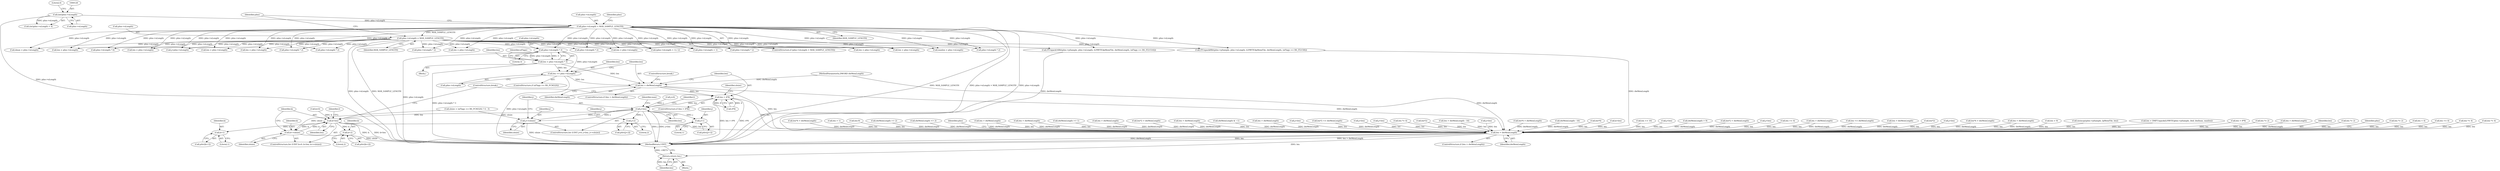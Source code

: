 digraph "0_gstreamer_bc2cdd57d549ab3ba59782e9b395d0cd683fd3ac@pointer" {
"1001538" [label="(Call,len += pIns->nLength)"];
"1001529" [label="(Call,pIns->nLength * 3)"];
"1000141" [label="(Call,pIns->nLength = MAX_SAMPLE_LENGTH)"];
"1000136" [label="(Call,pIns->nLength > MAX_SAMPLE_LENGTH)"];
"1000125" [label="(Call,(int)pIns->nLength)"];
"1001527" [label="(Call,len = pIns->nLength * 3)"];
"1001544" [label="(Call,len > dwMemLength)"];
"1001549" [label="(Call,len > 4*8)"];
"1001585" [label="(Call,j<len)"];
"1001588" [label="(Call,j+=slsize)"];
"1001602" [label="(Call,j+2)"];
"1001608" [label="(Call,j+1)"];
"1001655" [label="(Call,k<len)"];
"1001658" [label="(Call,k+=slsize)"];
"1001672" [label="(Call,k+2)"];
"1001678" [label="(Call,k+1)"];
"1002018" [label="(Call,len > dwMemLength)"];
"1002045" [label="(Return,return len;)"];
"1000393" [label="(Call,len += 16)"];
"1001655" [label="(Call,k<len)"];
"1001602" [label="(Call,j+2)"];
"1001695" [label="(ControlStructure,break;)"];
"1000696" [label="(Call,len *= 2)"];
"1001650" [label="(ControlStructure,for (UINT k=0; k<len; k+=slsize))"];
"1002018" [label="(Call,len > dwMemLength)"];
"1002046" [label="(Identifier,len)"];
"1001549" [label="(Call,len > 4*8)"];
"1002017" [label="(ControlStructure,if (len > dwMemLength))"];
"1001533" [label="(Literal,3)"];
"1001556" [label="(Call,slsize = (nFlags == RS_PCM32S) ? 4 : 3)"];
"1000145" [label="(Identifier,MAX_SAMPLE_LENGTH)"];
"1001594" [label="(Identifier,l)"];
"1001544" [label="(Call,len > dwMemLength)"];
"1000248" [label="(Call,len = pIns->nLength)"];
"1002044" [label="(Identifier,pIns)"];
"1000811" [label="(Call,len *= 2)"];
"1002045" [label="(Return,return len;)"];
"1000940" [label="(Call,len < 4)"];
"1001545" [label="(Identifier,len)"];
"1001585" [label="(Call,j<len)"];
"1001609" [label="(Identifier,j)"];
"1001322" [label="(Call,len >= 4)"];
"1001990" [label="(Call,len *= 4)"];
"1000967" [label="(Call,ITUnpack16Bit(pIns->pSample, pIns->nLength, (LPBYTE)lpMemFile, dwMemLength, (nFlags == RS_IT21516)))"];
"1001547" [label="(ControlStructure,break;)"];
"1001163" [label="(Call,len *= 4)"];
"1000573" [label="(Call,pIns->nLength * 2)"];
"1001652" [label="(Call,k=0)"];
"1001912" [label="(Call,len*4 > dwMemLength)"];
"1001680" [label="(Literal,1)"];
"1001534" [label="(ControlStructure,if (nFlags == RS_PCM32S))"];
"1000524" [label="(Call,len > 1)"];
"1001230" [label="(Call,len-9)"];
"1001604" [label="(Literal,2)"];
"1001672" [label="(Call,k+2)"];
"1000137" [label="(Call,pIns->nLength)"];
"1001212" [label="(Call,dmax = pIns->nLength)"];
"1001102" [label="(Call,dwMemLength >> 2)"];
"1001539" [label="(Identifier,len)"];
"1001528" [label="(Identifier,len)"];
"1001919" [label="(Call,dwMemLength >> 2)"];
"1000998" [label="(Call,len = pIns->nLength)"];
"1001548" [label="(ControlStructure,if (len > 4*8))"];
"1001700" [label="(Call,pIns->nLength * 6)"];
"1000141" [label="(Call,pIns->nLength = MAX_SAMPLE_LENGTH)"];
"1000202" [label="(Call,len = pIns->nLength)"];
"1001368" [label="(Call,j<pIns->nLength)"];
"1001660" [label="(Identifier,slsize)"];
"1001606" [label="(Call,pSrc[j+1])"];
"1001656" [label="(Identifier,k)"];
"1001664" [label="(Identifier,l)"];
"1000723" [label="(Call,len = pIns->nLength)"];
"1000127" [label="(Call,pIns->nLength)"];
"1002024" [label="(Identifier,pIns)"];
"1001717" [label="(Call,len > dwMemLength)"];
"1000407" [label="(Call,len > dwMemLength)"];
"1001529" [label="(Call,pIns->nLength * 3)"];
"1001011" [label="(Call,dwMemLength >> 1)"];
"1001906" [label="(Call,len = pIns->nLength)"];
"1002001" [label="(Call,len > dwMemLength)"];
"1001676" [label="(Call,pSrc[k+1])"];
"1001004" [label="(Call,len*2 > dwMemLength)"];
"1000622" [label="(Call,pIns->nLength * 2)"];
"1000579" [label="(Call,len > dwMemLength)"];
"1000124" [label="(Call,(int)pIns->nLength < 4)"];
"1000199" [label="(Block,)"];
"1000459" [label="(Call,pIns->nLength * 2)"];
"1001678" [label="(Call,k+1)"];
"1001636" [label="(Identifier,max)"];
"1001241" [label="(Call,pIns->nLength * 2)"];
"1001530" [label="(Call,pIns->nLength)"];
"1000520" [label="(Call,dwMemLength & ~1)"];
"1000208" [label="(Call,len > dwMemLength)"];
"1001551" [label="(Call,4*8)"];
"1001089" [label="(Call,len = pIns->nLength)"];
"1001297" [label="(Call,j<len)"];
"1000628" [label="(Call,len*2 <= dwMemLength)"];
"1000125" [label="(Call,(int)pIns->nLength)"];
"1001600" [label="(Call,pSrc[j+2])"];
"1001679" [label="(Identifier,k)"];
"1001610" [label="(Literal,1)"];
"1000302" [label="(Call,(pIns->nLength + 1) / 2)"];
"1001543" [label="(ControlStructure,if (len > dwMemLength))"];
"1001527" [label="(Call,len = pIns->nLength * 3)"];
"1001657" [label="(Identifier,len)"];
"1000303" [label="(Call,pIns->nLength + 1)"];
"1000487" [label="(Call,j<len)"];
"1001670" [label="(Call,pSrc[k+2])"];
"1000279" [label="(Call,j<len)"];
"1000928" [label="(Call,len *= 4)"];
"1000629" [label="(Call,len*2)"];
"1000310" [label="(Call,len > dwMemLength - 16)"];
"1001673" [label="(Identifier,k)"];
"1000434" [label="(Call,j<len)"];
"1000858" [label="(Call,len*4 > dwMemLength)"];
"1000312" [label="(Call,dwMemLength - 16)"];
"1001546" [label="(Identifier,dwMemLength)"];
"1001580" [label="(ControlStructure,for (UINT j=0; j<len; j+=slsize))"];
"1000401" [label="(Call,pIns->nLength * 2)"];
"1001538" [label="(Call,len += pIns->nLength)"];
"1001608" [label="(Call,j+1)"];
"1000859" [label="(Call,len*4)"];
"1001828" [label="(Call,k<len)"];
"1000148" [label="(Identifier,pIns)"];
"1000142" [label="(Call,pIns->nLength)"];
"1001603" [label="(Identifier,j)"];
"1001588" [label="(Call,j+=slsize)"];
"1002020" [label="(Identifier,dwMemLength)"];
"1000952" [label="(Call,ITUnpack8Bit(pIns->pSample, pIns->nLength, (LPBYTE)lpMemFile, dwMemLength, (nFlags == RS_IT2158)))"];
"1000143" [label="(Identifier,pIns)"];
"1001582" [label="(Call,j=0)"];
"1001557" [label="(Identifier,slsize)"];
"1001536" [label="(Identifier,nFlags)"];
"1000105" [label="(MethodParameterIn,DWORD dwMemLength)"];
"1000547" [label="(Call,j<len)"];
"1000135" [label="(ControlStructure,if (pIns->nLength > MAX_SAMPLE_LENGTH))"];
"1001173" [label="(Call,dwMemLength > 9)"];
"1000743" [label="(Call,len*2 > dwMemLength)"];
"1001659" [label="(Identifier,k)"];
"1001540" [label="(Call,pIns->nLength)"];
"1000229" [label="(Call,j<len)"];
"1001480" [label="(Call,len >= 4)"];
"1000254" [label="(Call,len > dwMemLength)"];
"1001586" [label="(Identifier,j)"];
"1000838" [label="(Call,len = pIns->nLength)"];
"1000465" [label="(Call,len <= dwMemLength)"];
"1001550" [label="(Identifier,len)"];
"1001674" [label="(Literal,2)"];
"1000136" [label="(Call,pIns->nLength > MAX_SAMPLE_LENGTH)"];
"1002047" [label="(MethodReturn,UINT)"];
"1001590" [label="(Identifier,slsize)"];
"1001995" [label="(Call,len = pIns->nLength)"];
"1001205" [label="(Call,len > dwMemLength)"];
"1000106" [label="(Block,)"];
"1000744" [label="(Call,len*2)"];
"1001485" [label="(Call,maxlen = pIns->nLength)"];
"1001587" [label="(Identifier,len)"];
"1001589" [label="(Identifier,j)"];
"1000602" [label="(Call,j<len)"];
"1001095" [label="(Call,len*4 > dwMemLength)"];
"1001247" [label="(Call,len > dwMemLength)"];
"1000130" [label="(Literal,4)"];
"1001169" [label="(Call,len = 9)"];
"1000509" [label="(Call,pIns->nLength * 2)"];
"1000140" [label="(Identifier,MAX_SAMPLE_LENGTH)"];
"1002011" [label="(Call,memcpy(pIns->pSample, lpMemFile, len))"];
"1001513" [label="(Call,len = DMFUnpack((LPBYTE)pIns->pSample, ibuf, ibufmax, maxlen))"];
"1001658" [label="(Call,k+=slsize)"];
"1001722" [label="(Call,len > 8*8)"];
"1001070" [label="(Call,len *= 2)"];
"1000515" [label="(Call,len > dwMemLength)"];
"1002019" [label="(Identifier,len)"];
"1001538" -> "1001534"  [label="AST: "];
"1001538" -> "1001540"  [label="CFG: "];
"1001539" -> "1001538"  [label="AST: "];
"1001540" -> "1001538"  [label="AST: "];
"1001545" -> "1001538"  [label="CFG: "];
"1001538" -> "1002047"  [label="DDG: pIns->nLength"];
"1001529" -> "1001538"  [label="DDG: pIns->nLength"];
"1001527" -> "1001538"  [label="DDG: len"];
"1001538" -> "1001544"  [label="DDG: len"];
"1001529" -> "1001527"  [label="AST: "];
"1001529" -> "1001533"  [label="CFG: "];
"1001530" -> "1001529"  [label="AST: "];
"1001533" -> "1001529"  [label="AST: "];
"1001527" -> "1001529"  [label="CFG: "];
"1001529" -> "1002047"  [label="DDG: pIns->nLength"];
"1001529" -> "1001527"  [label="DDG: pIns->nLength"];
"1001529" -> "1001527"  [label="DDG: 3"];
"1000141" -> "1001529"  [label="DDG: pIns->nLength"];
"1000136" -> "1001529"  [label="DDG: pIns->nLength"];
"1000141" -> "1000135"  [label="AST: "];
"1000141" -> "1000145"  [label="CFG: "];
"1000142" -> "1000141"  [label="AST: "];
"1000145" -> "1000141"  [label="AST: "];
"1000148" -> "1000141"  [label="CFG: "];
"1000141" -> "1002047"  [label="DDG: pIns->nLength"];
"1000141" -> "1002047"  [label="DDG: MAX_SAMPLE_LENGTH"];
"1000136" -> "1000141"  [label="DDG: MAX_SAMPLE_LENGTH"];
"1000141" -> "1000202"  [label="DDG: pIns->nLength"];
"1000141" -> "1000248"  [label="DDG: pIns->nLength"];
"1000141" -> "1000302"  [label="DDG: pIns->nLength"];
"1000141" -> "1000303"  [label="DDG: pIns->nLength"];
"1000141" -> "1000401"  [label="DDG: pIns->nLength"];
"1000141" -> "1000459"  [label="DDG: pIns->nLength"];
"1000141" -> "1000509"  [label="DDG: pIns->nLength"];
"1000141" -> "1000573"  [label="DDG: pIns->nLength"];
"1000141" -> "1000622"  [label="DDG: pIns->nLength"];
"1000141" -> "1000723"  [label="DDG: pIns->nLength"];
"1000141" -> "1000838"  [label="DDG: pIns->nLength"];
"1000141" -> "1000952"  [label="DDG: pIns->nLength"];
"1000141" -> "1000967"  [label="DDG: pIns->nLength"];
"1000141" -> "1000998"  [label="DDG: pIns->nLength"];
"1000141" -> "1001089"  [label="DDG: pIns->nLength"];
"1000141" -> "1001212"  [label="DDG: pIns->nLength"];
"1000141" -> "1001241"  [label="DDG: pIns->nLength"];
"1000141" -> "1001368"  [label="DDG: pIns->nLength"];
"1000141" -> "1001485"  [label="DDG: pIns->nLength"];
"1000141" -> "1001700"  [label="DDG: pIns->nLength"];
"1000141" -> "1001906"  [label="DDG: pIns->nLength"];
"1000141" -> "1001995"  [label="DDG: pIns->nLength"];
"1000136" -> "1000135"  [label="AST: "];
"1000136" -> "1000140"  [label="CFG: "];
"1000137" -> "1000136"  [label="AST: "];
"1000140" -> "1000136"  [label="AST: "];
"1000143" -> "1000136"  [label="CFG: "];
"1000148" -> "1000136"  [label="CFG: "];
"1000136" -> "1002047"  [label="DDG: MAX_SAMPLE_LENGTH"];
"1000136" -> "1002047"  [label="DDG: pIns->nLength > MAX_SAMPLE_LENGTH"];
"1000136" -> "1002047"  [label="DDG: pIns->nLength"];
"1000125" -> "1000136"  [label="DDG: pIns->nLength"];
"1000136" -> "1000202"  [label="DDG: pIns->nLength"];
"1000136" -> "1000248"  [label="DDG: pIns->nLength"];
"1000136" -> "1000302"  [label="DDG: pIns->nLength"];
"1000136" -> "1000303"  [label="DDG: pIns->nLength"];
"1000136" -> "1000401"  [label="DDG: pIns->nLength"];
"1000136" -> "1000459"  [label="DDG: pIns->nLength"];
"1000136" -> "1000509"  [label="DDG: pIns->nLength"];
"1000136" -> "1000573"  [label="DDG: pIns->nLength"];
"1000136" -> "1000622"  [label="DDG: pIns->nLength"];
"1000136" -> "1000723"  [label="DDG: pIns->nLength"];
"1000136" -> "1000838"  [label="DDG: pIns->nLength"];
"1000136" -> "1000952"  [label="DDG: pIns->nLength"];
"1000136" -> "1000967"  [label="DDG: pIns->nLength"];
"1000136" -> "1000998"  [label="DDG: pIns->nLength"];
"1000136" -> "1001089"  [label="DDG: pIns->nLength"];
"1000136" -> "1001212"  [label="DDG: pIns->nLength"];
"1000136" -> "1001241"  [label="DDG: pIns->nLength"];
"1000136" -> "1001368"  [label="DDG: pIns->nLength"];
"1000136" -> "1001485"  [label="DDG: pIns->nLength"];
"1000136" -> "1001700"  [label="DDG: pIns->nLength"];
"1000136" -> "1001906"  [label="DDG: pIns->nLength"];
"1000136" -> "1001995"  [label="DDG: pIns->nLength"];
"1000125" -> "1000124"  [label="AST: "];
"1000125" -> "1000127"  [label="CFG: "];
"1000126" -> "1000125"  [label="AST: "];
"1000127" -> "1000125"  [label="AST: "];
"1000130" -> "1000125"  [label="CFG: "];
"1000125" -> "1002047"  [label="DDG: pIns->nLength"];
"1000125" -> "1000124"  [label="DDG: pIns->nLength"];
"1001527" -> "1000199"  [label="AST: "];
"1001528" -> "1001527"  [label="AST: "];
"1001536" -> "1001527"  [label="CFG: "];
"1001527" -> "1002047"  [label="DDG: pIns->nLength * 3"];
"1001527" -> "1001544"  [label="DDG: len"];
"1001544" -> "1001543"  [label="AST: "];
"1001544" -> "1001546"  [label="CFG: "];
"1001545" -> "1001544"  [label="AST: "];
"1001546" -> "1001544"  [label="AST: "];
"1001547" -> "1001544"  [label="CFG: "];
"1001550" -> "1001544"  [label="CFG: "];
"1000105" -> "1001544"  [label="DDG: dwMemLength"];
"1001544" -> "1001549"  [label="DDG: len"];
"1001544" -> "1002018"  [label="DDG: len"];
"1001544" -> "1002018"  [label="DDG: dwMemLength"];
"1001549" -> "1001548"  [label="AST: "];
"1001549" -> "1001551"  [label="CFG: "];
"1001550" -> "1001549"  [label="AST: "];
"1001551" -> "1001549"  [label="AST: "];
"1001557" -> "1001549"  [label="CFG: "];
"1001695" -> "1001549"  [label="CFG: "];
"1001549" -> "1002047"  [label="DDG: 4*8"];
"1001549" -> "1002047"  [label="DDG: len > 4*8"];
"1001551" -> "1001549"  [label="DDG: 4"];
"1001551" -> "1001549"  [label="DDG: 8"];
"1001549" -> "1001585"  [label="DDG: len"];
"1001549" -> "1002018"  [label="DDG: len"];
"1001585" -> "1001580"  [label="AST: "];
"1001585" -> "1001587"  [label="CFG: "];
"1001586" -> "1001585"  [label="AST: "];
"1001587" -> "1001585"  [label="AST: "];
"1001594" -> "1001585"  [label="CFG: "];
"1001636" -> "1001585"  [label="CFG: "];
"1001585" -> "1002047"  [label="DDG: j<len"];
"1001585" -> "1002047"  [label="DDG: j"];
"1001588" -> "1001585"  [label="DDG: j"];
"1001582" -> "1001585"  [label="DDG: j"];
"1001585" -> "1001588"  [label="DDG: j"];
"1001585" -> "1001602"  [label="DDG: j"];
"1001585" -> "1001608"  [label="DDG: j"];
"1001585" -> "1001655"  [label="DDG: len"];
"1001588" -> "1001580"  [label="AST: "];
"1001588" -> "1001590"  [label="CFG: "];
"1001589" -> "1001588"  [label="AST: "];
"1001590" -> "1001588"  [label="AST: "];
"1001586" -> "1001588"  [label="CFG: "];
"1001588" -> "1002047"  [label="DDG: slsize"];
"1001556" -> "1001588"  [label="DDG: slsize"];
"1001602" -> "1001600"  [label="AST: "];
"1001602" -> "1001604"  [label="CFG: "];
"1001603" -> "1001602"  [label="AST: "];
"1001604" -> "1001602"  [label="AST: "];
"1001600" -> "1001602"  [label="CFG: "];
"1001608" -> "1001606"  [label="AST: "];
"1001608" -> "1001610"  [label="CFG: "];
"1001609" -> "1001608"  [label="AST: "];
"1001610" -> "1001608"  [label="AST: "];
"1001606" -> "1001608"  [label="CFG: "];
"1001655" -> "1001650"  [label="AST: "];
"1001655" -> "1001657"  [label="CFG: "];
"1001656" -> "1001655"  [label="AST: "];
"1001657" -> "1001655"  [label="AST: "];
"1001664" -> "1001655"  [label="CFG: "];
"1001695" -> "1001655"  [label="CFG: "];
"1001655" -> "1002047"  [label="DDG: k"];
"1001655" -> "1002047"  [label="DDG: k<len"];
"1001658" -> "1001655"  [label="DDG: k"];
"1001652" -> "1001655"  [label="DDG: k"];
"1001655" -> "1001658"  [label="DDG: k"];
"1001655" -> "1001672"  [label="DDG: k"];
"1001655" -> "1001678"  [label="DDG: k"];
"1001655" -> "1002018"  [label="DDG: len"];
"1001658" -> "1001650"  [label="AST: "];
"1001658" -> "1001660"  [label="CFG: "];
"1001659" -> "1001658"  [label="AST: "];
"1001660" -> "1001658"  [label="AST: "];
"1001656" -> "1001658"  [label="CFG: "];
"1001658" -> "1002047"  [label="DDG: slsize"];
"1001556" -> "1001658"  [label="DDG: slsize"];
"1001672" -> "1001670"  [label="AST: "];
"1001672" -> "1001674"  [label="CFG: "];
"1001673" -> "1001672"  [label="AST: "];
"1001674" -> "1001672"  [label="AST: "];
"1001670" -> "1001672"  [label="CFG: "];
"1001678" -> "1001676"  [label="AST: "];
"1001678" -> "1001680"  [label="CFG: "];
"1001679" -> "1001678"  [label="AST: "];
"1001680" -> "1001678"  [label="AST: "];
"1001676" -> "1001678"  [label="CFG: "];
"1002018" -> "1002017"  [label="AST: "];
"1002018" -> "1002020"  [label="CFG: "];
"1002019" -> "1002018"  [label="AST: "];
"1002020" -> "1002018"  [label="AST: "];
"1002024" -> "1002018"  [label="CFG: "];
"1002044" -> "1002018"  [label="CFG: "];
"1002018" -> "1002047"  [label="DDG: len > dwMemLength"];
"1002018" -> "1002047"  [label="DDG: dwMemLength"];
"1002018" -> "1002047"  [label="DDG: len"];
"1000393" -> "1002018"  [label="DDG: len"];
"1000487" -> "1002018"  [label="DDG: len"];
"1001297" -> "1002018"  [label="DDG: len"];
"1001163" -> "1002018"  [label="DDG: len"];
"1000254" -> "1002018"  [label="DDG: len"];
"1000254" -> "1002018"  [label="DDG: dwMemLength"];
"1001990" -> "1002018"  [label="DDG: len"];
"1000310" -> "1002018"  [label="DDG: len"];
"1000928" -> "1002018"  [label="DDG: len"];
"1001513" -> "1002018"  [label="DDG: len"];
"1000859" -> "1002018"  [label="DDG: len"];
"1000229" -> "1002018"  [label="DDG: len"];
"1000279" -> "1002018"  [label="DDG: len"];
"1001322" -> "1002018"  [label="DDG: len"];
"1001247" -> "1002018"  [label="DDG: len"];
"1001247" -> "1002018"  [label="DDG: dwMemLength"];
"1000811" -> "1002018"  [label="DDG: len"];
"1000629" -> "1002018"  [label="DDG: len"];
"1000524" -> "1002018"  [label="DDG: len"];
"1001169" -> "1002018"  [label="DDG: len"];
"1001828" -> "1002018"  [label="DDG: len"];
"1000579" -> "1002018"  [label="DDG: len"];
"1000579" -> "1002018"  [label="DDG: dwMemLength"];
"1000434" -> "1002018"  [label="DDG: len"];
"1000696" -> "1002018"  [label="DDG: len"];
"1000744" -> "1002018"  [label="DDG: len"];
"1000940" -> "1002018"  [label="DDG: len"];
"1000407" -> "1002018"  [label="DDG: len"];
"1000407" -> "1002018"  [label="DDG: dwMemLength"];
"1001717" -> "1002018"  [label="DDG: len"];
"1001717" -> "1002018"  [label="DDG: dwMemLength"];
"1000602" -> "1002018"  [label="DDG: len"];
"1002011" -> "1002018"  [label="DDG: len"];
"1001722" -> "1002018"  [label="DDG: len"];
"1001480" -> "1002018"  [label="DDG: len"];
"1001070" -> "1002018"  [label="DDG: len"];
"1000547" -> "1002018"  [label="DDG: len"];
"1001230" -> "1002018"  [label="DDG: len"];
"1001011" -> "1002018"  [label="DDG: dwMemLength"];
"1001912" -> "1002018"  [label="DDG: dwMemLength"];
"1001205" -> "1002018"  [label="DDG: dwMemLength"];
"1002001" -> "1002018"  [label="DDG: dwMemLength"];
"1001095" -> "1002018"  [label="DDG: dwMemLength"];
"1000208" -> "1002018"  [label="DDG: dwMemLength"];
"1000628" -> "1002018"  [label="DDG: dwMemLength"];
"1001004" -> "1002018"  [label="DDG: dwMemLength"];
"1000743" -> "1002018"  [label="DDG: dwMemLength"];
"1000312" -> "1002018"  [label="DDG: dwMemLength"];
"1000465" -> "1002018"  [label="DDG: dwMemLength"];
"1000967" -> "1002018"  [label="DDG: dwMemLength"];
"1001102" -> "1002018"  [label="DDG: dwMemLength"];
"1000952" -> "1002018"  [label="DDG: dwMemLength"];
"1001173" -> "1002018"  [label="DDG: dwMemLength"];
"1000520" -> "1002018"  [label="DDG: dwMemLength"];
"1001919" -> "1002018"  [label="DDG: dwMemLength"];
"1000515" -> "1002018"  [label="DDG: dwMemLength"];
"1000858" -> "1002018"  [label="DDG: dwMemLength"];
"1000105" -> "1002018"  [label="DDG: dwMemLength"];
"1002018" -> "1002045"  [label="DDG: len"];
"1002045" -> "1000106"  [label="AST: "];
"1002045" -> "1002046"  [label="CFG: "];
"1002046" -> "1002045"  [label="AST: "];
"1002047" -> "1002045"  [label="CFG: "];
"1002045" -> "1002047"  [label="DDG: <RET>"];
"1002046" -> "1002045"  [label="DDG: len"];
}
